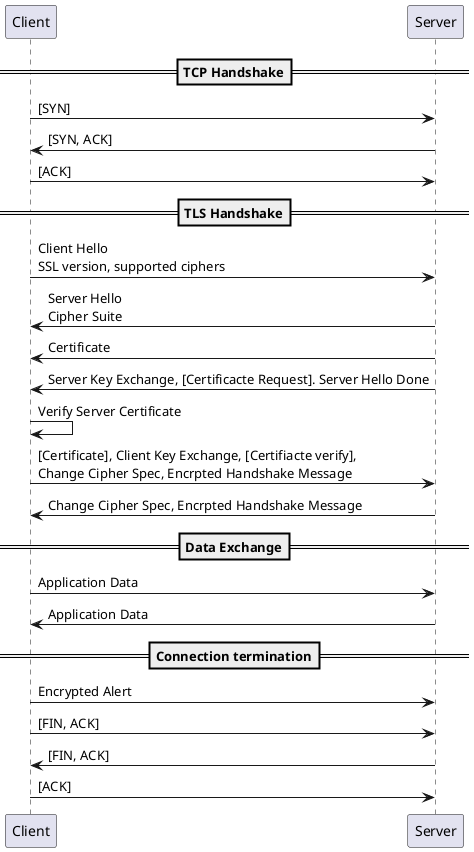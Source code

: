 @startuml
participant "Client" as c
participant "Server" as s
==TCP Handshake==
c->s: [SYN]
s->c: [SYN, ACK]
c->s: [ACK]
==TLS Handshake==
c->s: Client Hello\nSSL version, supported ciphers
s->c: Server Hello\nCipher Suite
s->c: Certificate
s->c: Server Key Exchange, [Certificacte Request]. Server Hello Done
c->c: Verify Server Certificate
c->s: [Certificate], Client Key Exchange, [Certifiacte verify], \nChange Cipher Spec, Encrpted Handshake Message
s->c: Change Cipher Spec, Encrpted Handshake Message
==Data Exchange==
c->s: Application Data
s->c: Application Data
==Connection termination==
c->s: Encrypted Alert
c->s: [FIN, ACK]
s->c: [FIN, ACK]
c->s: [ACK]
@enduml
